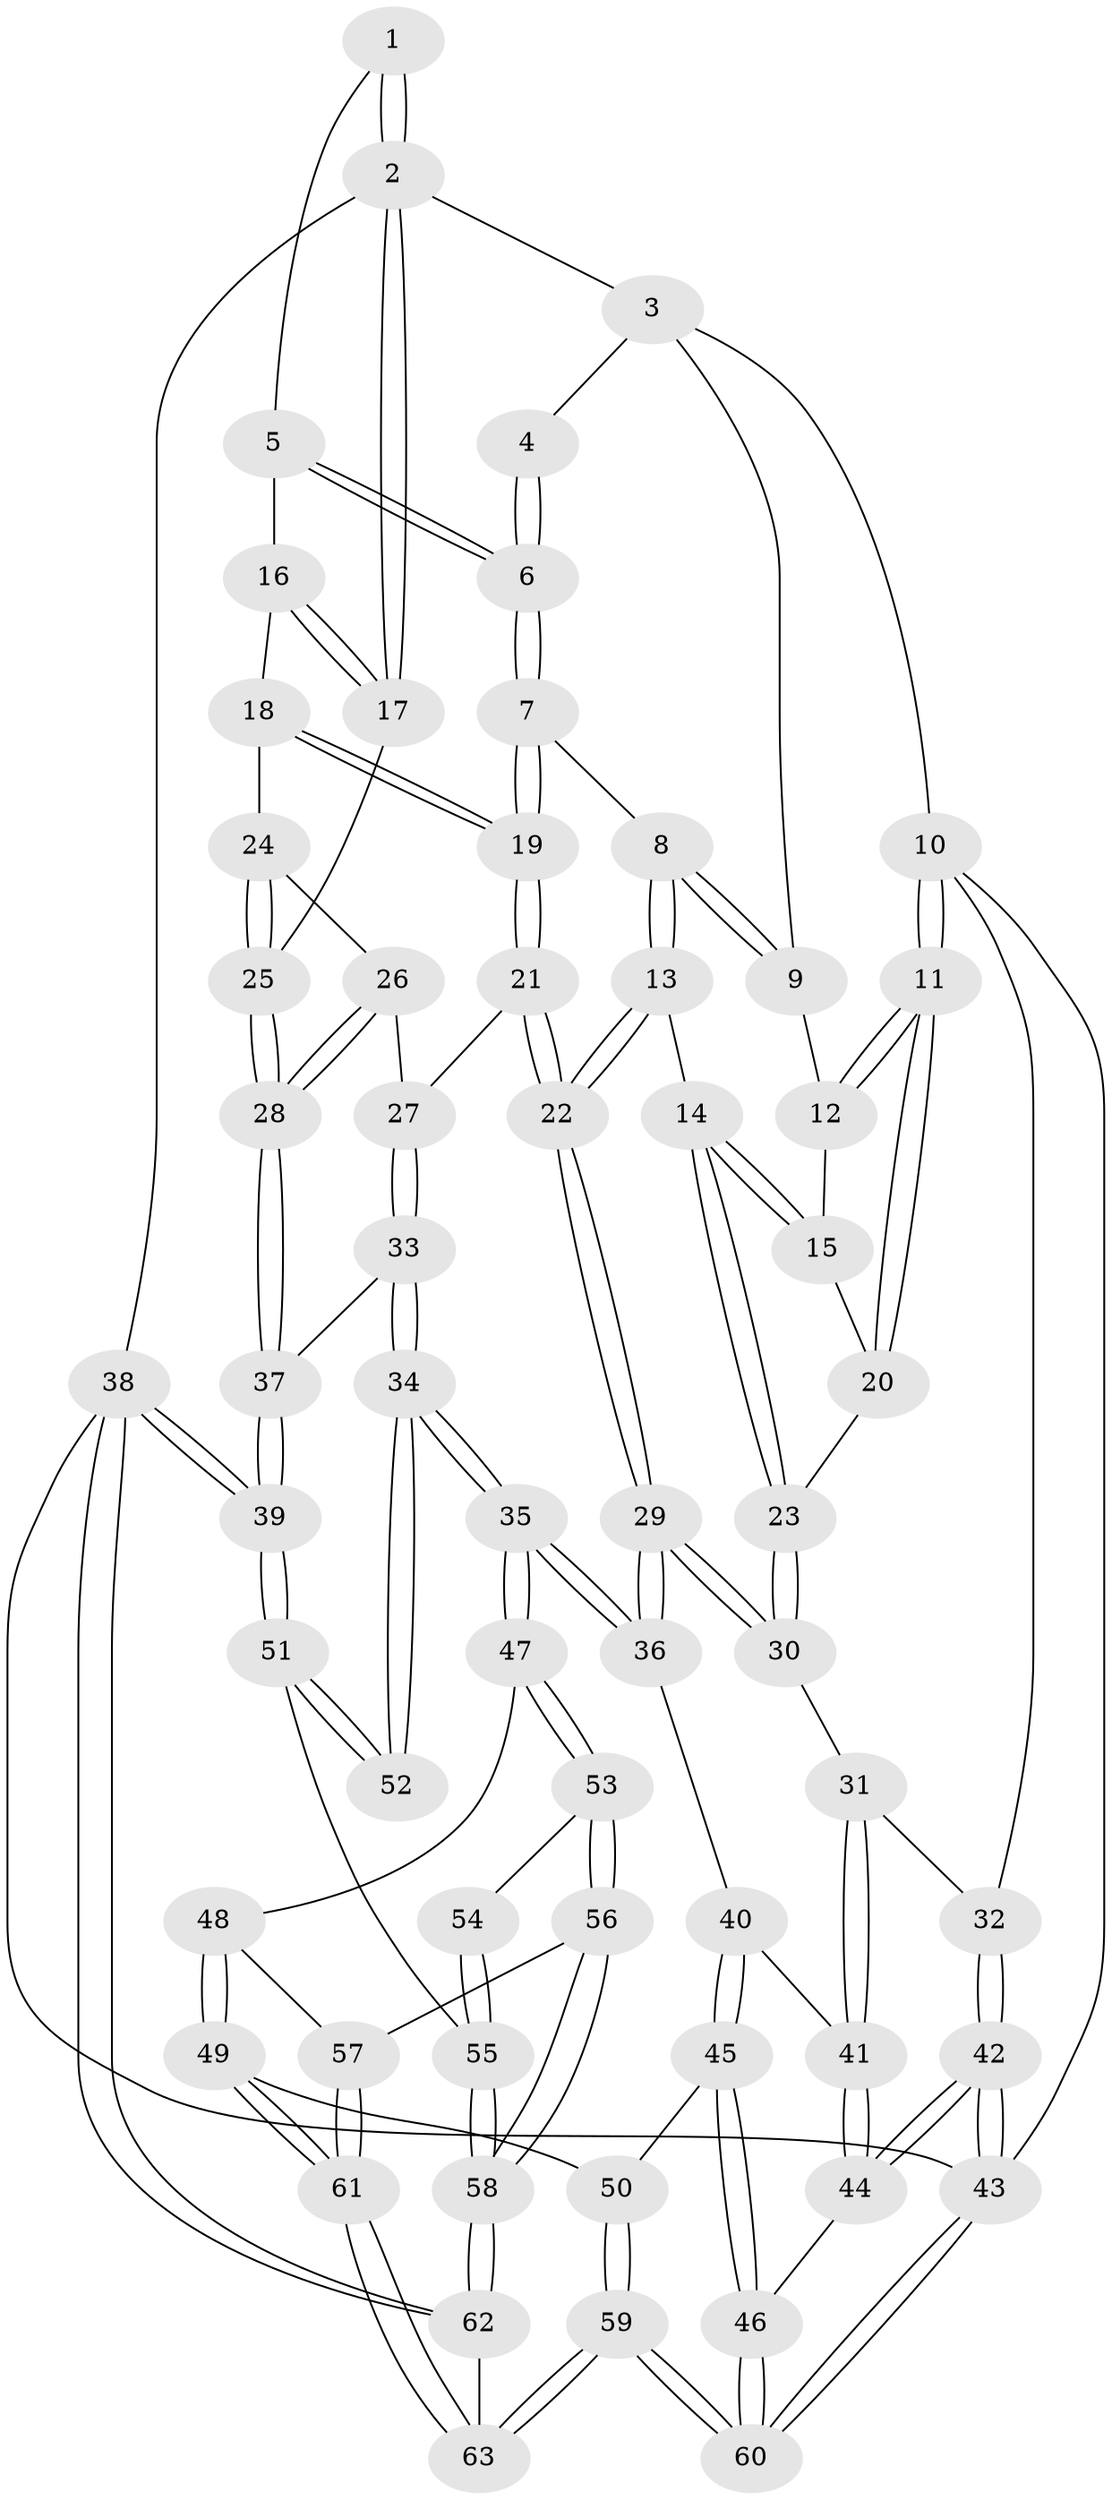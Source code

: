 // coarse degree distribution, {4: 0.5263157894736842, 8: 0.02631578947368421, 3: 0.15789473684210525, 5: 0.21052631578947367, 6: 0.07894736842105263}
// Generated by graph-tools (version 1.1) at 2025/24/03/03/25 07:24:31]
// undirected, 63 vertices, 154 edges
graph export_dot {
graph [start="1"]
  node [color=gray90,style=filled];
  1 [pos="+0.7242848293372383+0"];
  2 [pos="+1+0"];
  3 [pos="+0.34601159441198165+0"];
  4 [pos="+0.682045088642189+0"];
  5 [pos="+0.8000733644350866+0.12151704378806077"];
  6 [pos="+0.6271877879577739+0.17127105066066772"];
  7 [pos="+0.6116426246063819+0.18578751642650004"];
  8 [pos="+0.6085682691705669+0.1865367791408837"];
  9 [pos="+0.33838155266596465+0"];
  10 [pos="+0+0.2618335308189151"];
  11 [pos="+0+0.24578443922143592"];
  12 [pos="+0.32877659198489984+0"];
  13 [pos="+0.5150949720061044+0.30797281934858645"];
  14 [pos="+0.36702397700655115+0.2665173060472878"];
  15 [pos="+0.33508234596428815+0.19709385623320214"];
  16 [pos="+0.8213354610456729+0.13292278748861108"];
  17 [pos="+1+0.036025689614478454"];
  18 [pos="+0.823301603972914+0.2819142282851656"];
  19 [pos="+0.763498482433701+0.332765594688131"];
  20 [pos="+0.130988017105827+0.26416315428441706"];
  21 [pos="+0.7556195492404231+0.37992906126832054"];
  22 [pos="+0.5676331123977074+0.5063287444036007"];
  23 [pos="+0.29657214684992184+0.3737799680183937"];
  24 [pos="+0.8706453681816042+0.2894577207185852"];
  25 [pos="+1+0.2674949422630939"];
  26 [pos="+0.8939020626024963+0.3957700115888991"];
  27 [pos="+0.8243564538458396+0.4325835586890932"];
  28 [pos="+1+0.36672398195736666"];
  29 [pos="+0.5643171920075545+0.517917926126677"];
  30 [pos="+0.27352792594467124+0.5115286777843074"];
  31 [pos="+0.2581974024274039+0.5228742074804895"];
  32 [pos="+0+0.5056454431213369"];
  33 [pos="+0.8871413692189214+0.5783934185445118"];
  34 [pos="+0.6712194321213265+0.6877169073360814"];
  35 [pos="+0.6616457704169955+0.6894492478772994"];
  36 [pos="+0.6163017576037333+0.6532382582760533"];
  37 [pos="+1+0.6004247964594914"];
  38 [pos="+1+1"];
  39 [pos="+1+0.8661346079883275"];
  40 [pos="+0.4338161394970921+0.7430756859559157"];
  41 [pos="+0.28341092851313016+0.6597285198518755"];
  42 [pos="+0+0.8533477756380519"];
  43 [pos="+0+1"];
  44 [pos="+0.20793664191392233+0.7927126567310042"];
  45 [pos="+0.38705387975119704+0.8624918632404656"];
  46 [pos="+0.32286304217551176+0.8838902486830004"];
  47 [pos="+0.6617404721425627+0.707567000918149"];
  48 [pos="+0.6109058911246167+0.8225551167017222"];
  49 [pos="+0.5267973743097843+0.9511200560459366"];
  50 [pos="+0.43114282529345366+0.8949642364732509"];
  51 [pos="+1+0.8523651353841585"];
  52 [pos="+0.8671437011255183+0.7843515942328131"];
  53 [pos="+0.7386809637497269+0.8478095305934475"];
  54 [pos="+0.808889314552487+0.8632963513743821"];
  55 [pos="+0.8962364969210489+0.8858956468647092"];
  56 [pos="+0.7568729814963743+0.9839377647493343"];
  57 [pos="+0.6774542996068692+0.9565254678260685"];
  58 [pos="+0.7629635201280695+0.9947898991280553"];
  59 [pos="+0.2839029398249528+1"];
  60 [pos="+0.1610915713684992+1"];
  61 [pos="+0.5324883819591996+0.9793499597130954"];
  62 [pos="+0.7963666840290148+1"];
  63 [pos="+0.5235275305547222+1"];
  1 -- 2;
  1 -- 2;
  1 -- 5;
  2 -- 3;
  2 -- 17;
  2 -- 17;
  2 -- 38;
  3 -- 4;
  3 -- 9;
  3 -- 10;
  4 -- 6;
  4 -- 6;
  5 -- 6;
  5 -- 6;
  5 -- 16;
  6 -- 7;
  6 -- 7;
  7 -- 8;
  7 -- 19;
  7 -- 19;
  8 -- 9;
  8 -- 9;
  8 -- 13;
  8 -- 13;
  9 -- 12;
  10 -- 11;
  10 -- 11;
  10 -- 32;
  10 -- 43;
  11 -- 12;
  11 -- 12;
  11 -- 20;
  11 -- 20;
  12 -- 15;
  13 -- 14;
  13 -- 22;
  13 -- 22;
  14 -- 15;
  14 -- 15;
  14 -- 23;
  14 -- 23;
  15 -- 20;
  16 -- 17;
  16 -- 17;
  16 -- 18;
  17 -- 25;
  18 -- 19;
  18 -- 19;
  18 -- 24;
  19 -- 21;
  19 -- 21;
  20 -- 23;
  21 -- 22;
  21 -- 22;
  21 -- 27;
  22 -- 29;
  22 -- 29;
  23 -- 30;
  23 -- 30;
  24 -- 25;
  24 -- 25;
  24 -- 26;
  25 -- 28;
  25 -- 28;
  26 -- 27;
  26 -- 28;
  26 -- 28;
  27 -- 33;
  27 -- 33;
  28 -- 37;
  28 -- 37;
  29 -- 30;
  29 -- 30;
  29 -- 36;
  29 -- 36;
  30 -- 31;
  31 -- 32;
  31 -- 41;
  31 -- 41;
  32 -- 42;
  32 -- 42;
  33 -- 34;
  33 -- 34;
  33 -- 37;
  34 -- 35;
  34 -- 35;
  34 -- 52;
  34 -- 52;
  35 -- 36;
  35 -- 36;
  35 -- 47;
  35 -- 47;
  36 -- 40;
  37 -- 39;
  37 -- 39;
  38 -- 39;
  38 -- 39;
  38 -- 62;
  38 -- 62;
  38 -- 43;
  39 -- 51;
  39 -- 51;
  40 -- 41;
  40 -- 45;
  40 -- 45;
  41 -- 44;
  41 -- 44;
  42 -- 43;
  42 -- 43;
  42 -- 44;
  42 -- 44;
  43 -- 60;
  43 -- 60;
  44 -- 46;
  45 -- 46;
  45 -- 46;
  45 -- 50;
  46 -- 60;
  46 -- 60;
  47 -- 48;
  47 -- 53;
  47 -- 53;
  48 -- 49;
  48 -- 49;
  48 -- 57;
  49 -- 50;
  49 -- 61;
  49 -- 61;
  50 -- 59;
  50 -- 59;
  51 -- 52;
  51 -- 52;
  51 -- 55;
  53 -- 54;
  53 -- 56;
  53 -- 56;
  54 -- 55;
  54 -- 55;
  55 -- 58;
  55 -- 58;
  56 -- 57;
  56 -- 58;
  56 -- 58;
  57 -- 61;
  57 -- 61;
  58 -- 62;
  58 -- 62;
  59 -- 60;
  59 -- 60;
  59 -- 63;
  59 -- 63;
  61 -- 63;
  61 -- 63;
  62 -- 63;
}

